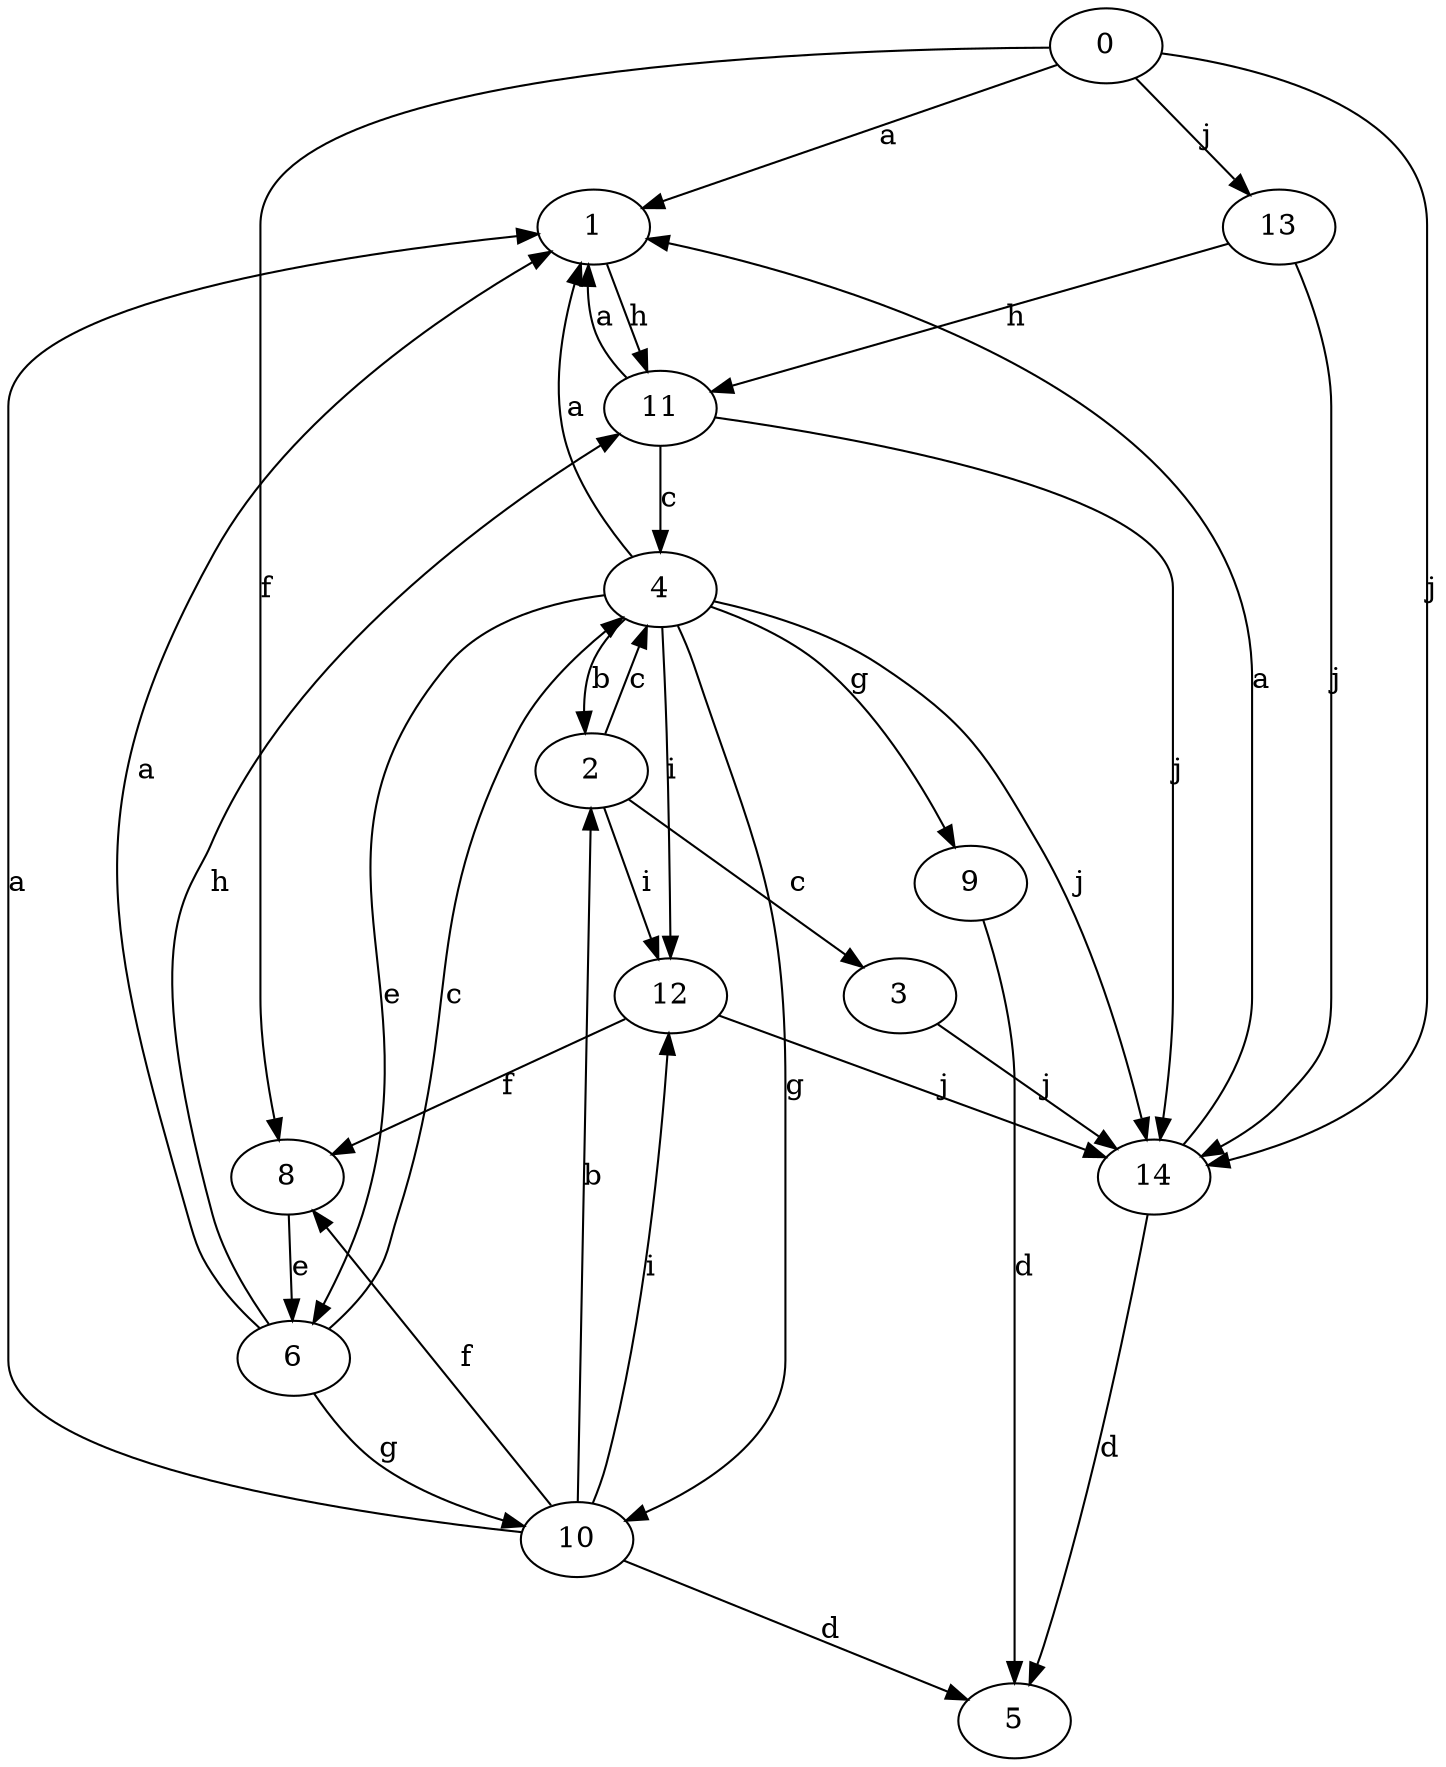 strict digraph  {
1;
2;
3;
4;
5;
6;
8;
9;
0;
10;
11;
12;
13;
14;
1 -> 11  [label=h];
2 -> 3  [label=c];
2 -> 4  [label=c];
2 -> 12  [label=i];
3 -> 14  [label=j];
4 -> 1  [label=a];
4 -> 2  [label=b];
4 -> 6  [label=e];
4 -> 9  [label=g];
4 -> 10  [label=g];
4 -> 12  [label=i];
4 -> 14  [label=j];
6 -> 1  [label=a];
6 -> 4  [label=c];
6 -> 10  [label=g];
6 -> 11  [label=h];
8 -> 6  [label=e];
9 -> 5  [label=d];
0 -> 1  [label=a];
0 -> 8  [label=f];
0 -> 13  [label=j];
0 -> 14  [label=j];
10 -> 1  [label=a];
10 -> 2  [label=b];
10 -> 5  [label=d];
10 -> 8  [label=f];
10 -> 12  [label=i];
11 -> 1  [label=a];
11 -> 4  [label=c];
11 -> 14  [label=j];
12 -> 8  [label=f];
12 -> 14  [label=j];
13 -> 11  [label=h];
13 -> 14  [label=j];
14 -> 1  [label=a];
14 -> 5  [label=d];
}
